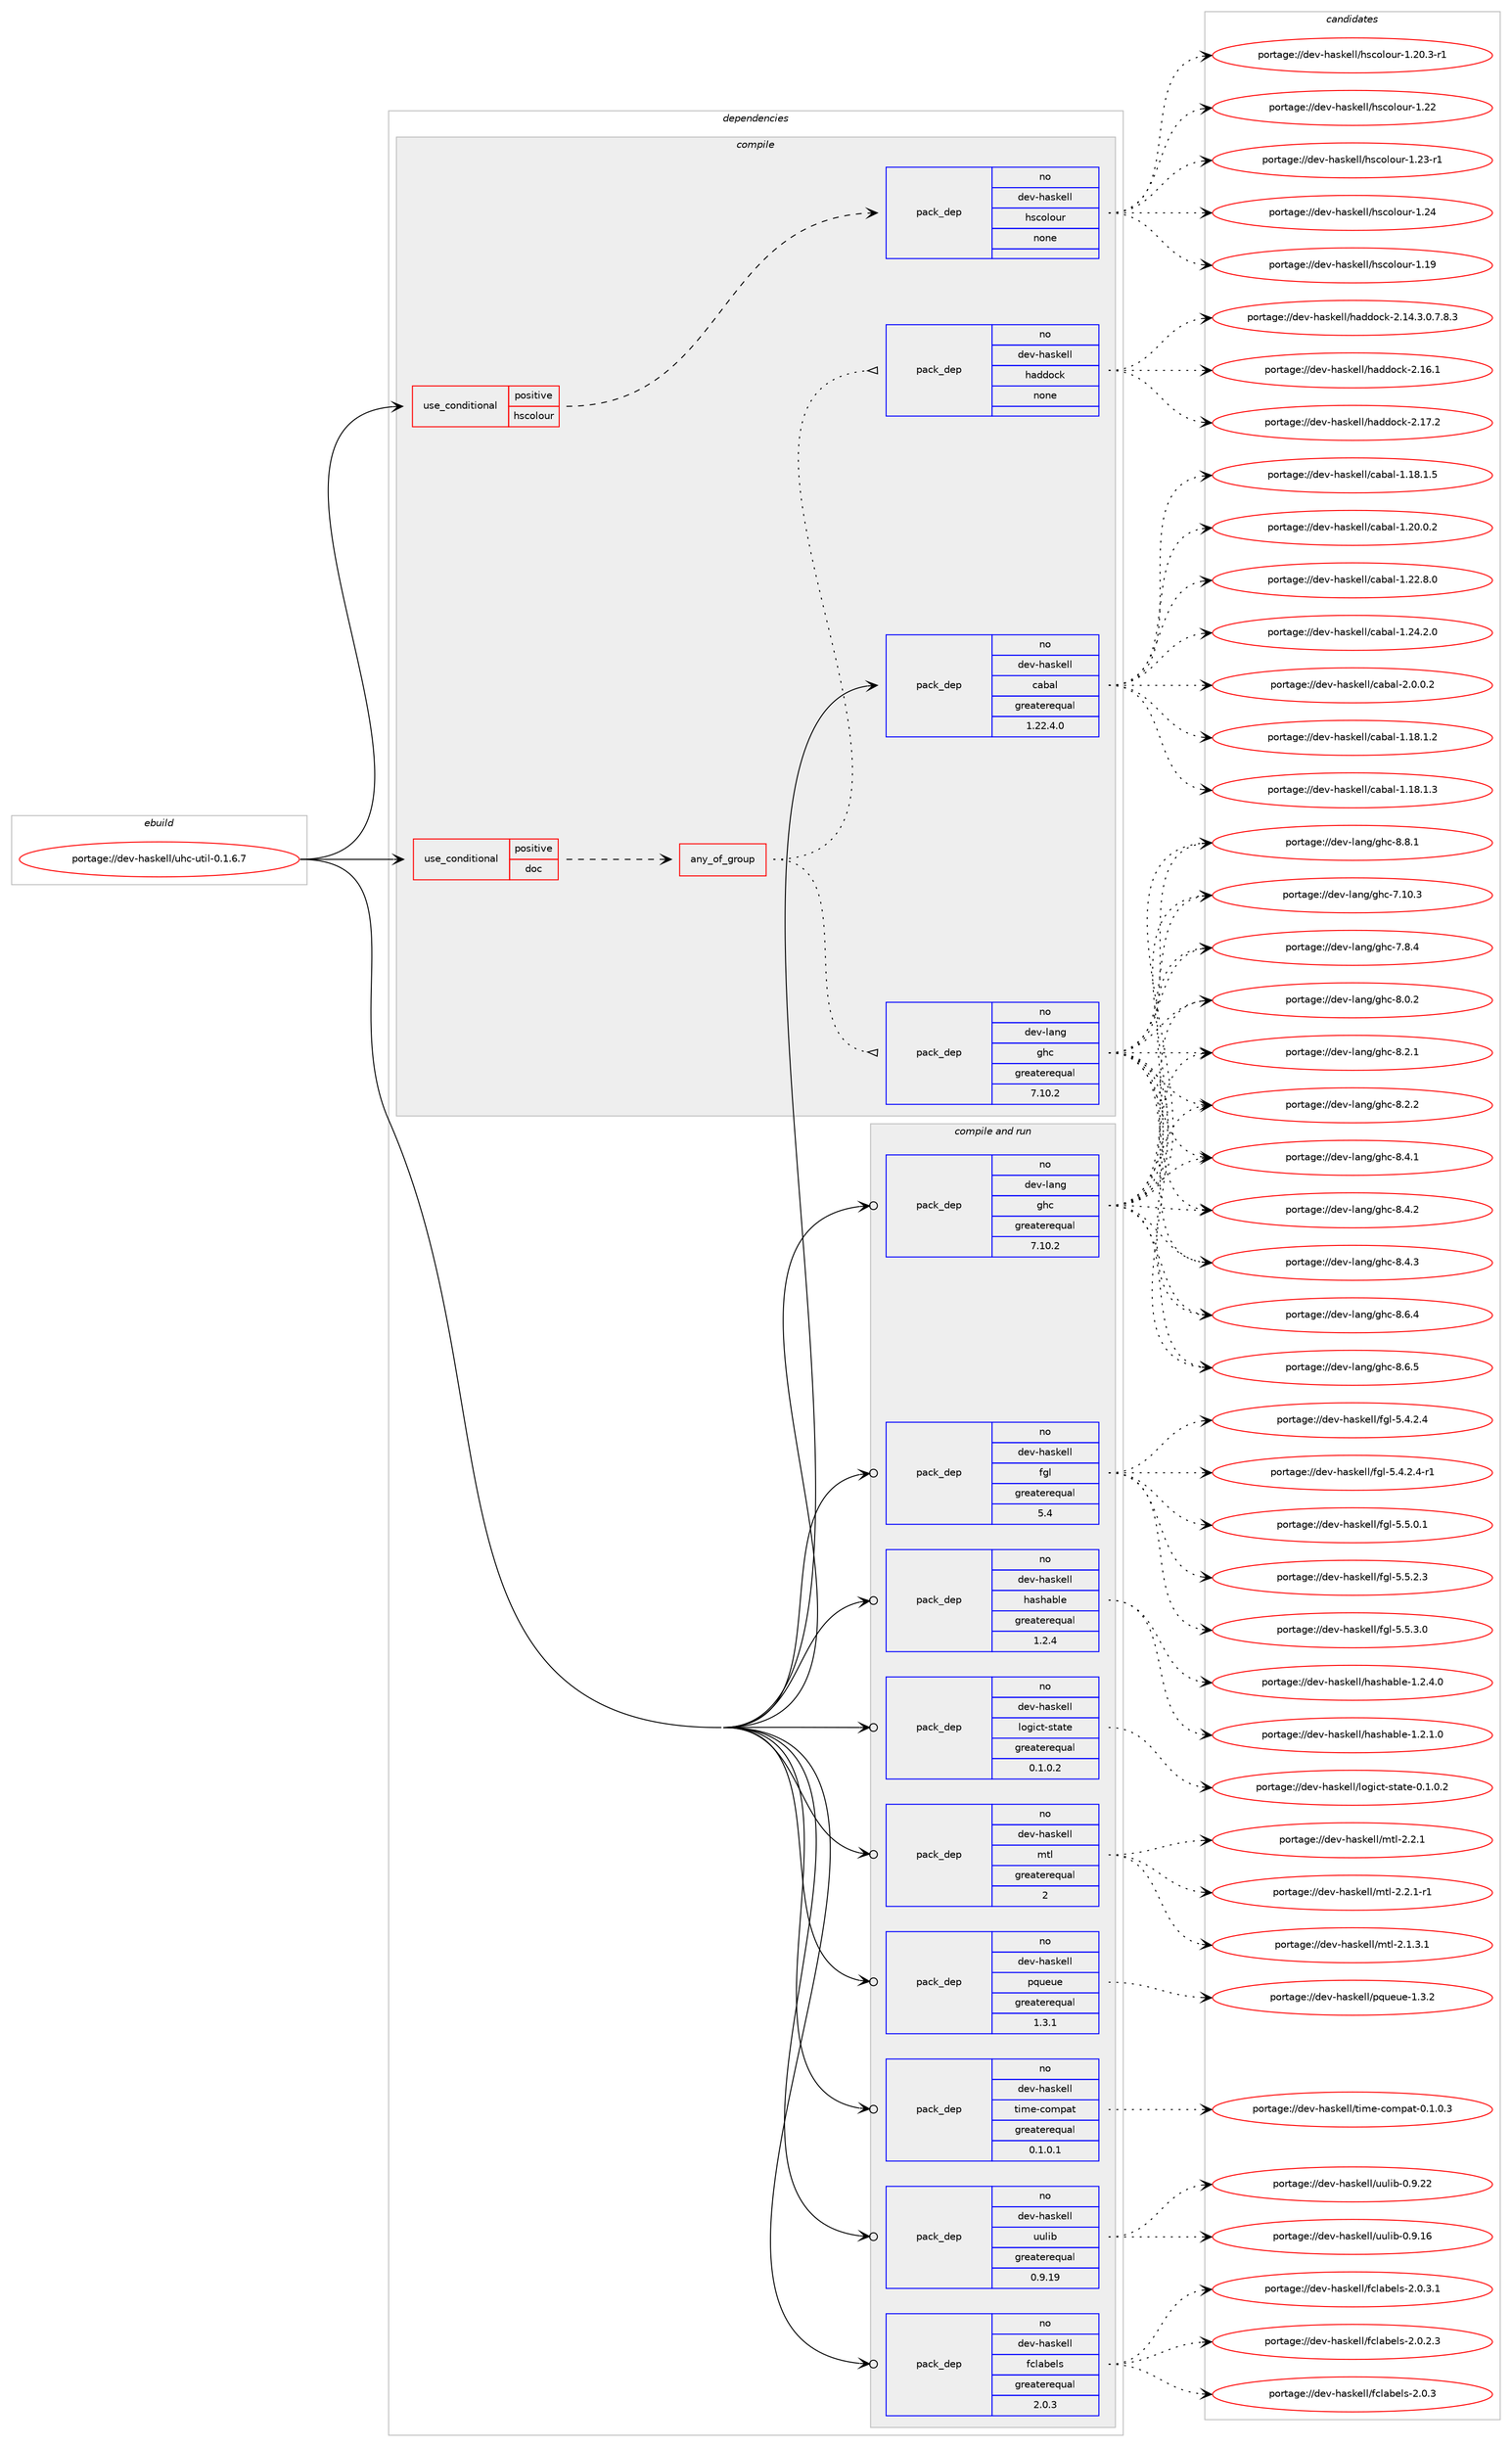 digraph prolog {

# *************
# Graph options
# *************

newrank=true;
concentrate=true;
compound=true;
graph [rankdir=LR,fontname=Helvetica,fontsize=10,ranksep=1.5];#, ranksep=2.5, nodesep=0.2];
edge  [arrowhead=vee];
node  [fontname=Helvetica,fontsize=10];

# **********
# The ebuild
# **********

subgraph cluster_leftcol {
color=gray;
rank=same;
label=<<i>ebuild</i>>;
id [label="portage://dev-haskell/uhc-util-0.1.6.7", color=red, width=4, href="../dev-haskell/uhc-util-0.1.6.7.svg"];
}

# ****************
# The dependencies
# ****************

subgraph cluster_midcol {
color=gray;
label=<<i>dependencies</i>>;
subgraph cluster_compile {
fillcolor="#eeeeee";
style=filled;
label=<<i>compile</i>>;
subgraph cond17429 {
dependency81788 [label=<<TABLE BORDER="0" CELLBORDER="1" CELLSPACING="0" CELLPADDING="4"><TR><TD ROWSPAN="3" CELLPADDING="10">use_conditional</TD></TR><TR><TD>positive</TD></TR><TR><TD>doc</TD></TR></TABLE>>, shape=none, color=red];
subgraph any2480 {
dependency81789 [label=<<TABLE BORDER="0" CELLBORDER="1" CELLSPACING="0" CELLPADDING="4"><TR><TD CELLPADDING="10">any_of_group</TD></TR></TABLE>>, shape=none, color=red];subgraph pack61822 {
dependency81790 [label=<<TABLE BORDER="0" CELLBORDER="1" CELLSPACING="0" CELLPADDING="4" WIDTH="220"><TR><TD ROWSPAN="6" CELLPADDING="30">pack_dep</TD></TR><TR><TD WIDTH="110">no</TD></TR><TR><TD>dev-haskell</TD></TR><TR><TD>haddock</TD></TR><TR><TD>none</TD></TR><TR><TD></TD></TR></TABLE>>, shape=none, color=blue];
}
dependency81789:e -> dependency81790:w [weight=20,style="dotted",arrowhead="oinv"];
subgraph pack61823 {
dependency81791 [label=<<TABLE BORDER="0" CELLBORDER="1" CELLSPACING="0" CELLPADDING="4" WIDTH="220"><TR><TD ROWSPAN="6" CELLPADDING="30">pack_dep</TD></TR><TR><TD WIDTH="110">no</TD></TR><TR><TD>dev-lang</TD></TR><TR><TD>ghc</TD></TR><TR><TD>greaterequal</TD></TR><TR><TD>7.10.2</TD></TR></TABLE>>, shape=none, color=blue];
}
dependency81789:e -> dependency81791:w [weight=20,style="dotted",arrowhead="oinv"];
}
dependency81788:e -> dependency81789:w [weight=20,style="dashed",arrowhead="vee"];
}
id:e -> dependency81788:w [weight=20,style="solid",arrowhead="vee"];
subgraph cond17430 {
dependency81792 [label=<<TABLE BORDER="0" CELLBORDER="1" CELLSPACING="0" CELLPADDING="4"><TR><TD ROWSPAN="3" CELLPADDING="10">use_conditional</TD></TR><TR><TD>positive</TD></TR><TR><TD>hscolour</TD></TR></TABLE>>, shape=none, color=red];
subgraph pack61824 {
dependency81793 [label=<<TABLE BORDER="0" CELLBORDER="1" CELLSPACING="0" CELLPADDING="4" WIDTH="220"><TR><TD ROWSPAN="6" CELLPADDING="30">pack_dep</TD></TR><TR><TD WIDTH="110">no</TD></TR><TR><TD>dev-haskell</TD></TR><TR><TD>hscolour</TD></TR><TR><TD>none</TD></TR><TR><TD></TD></TR></TABLE>>, shape=none, color=blue];
}
dependency81792:e -> dependency81793:w [weight=20,style="dashed",arrowhead="vee"];
}
id:e -> dependency81792:w [weight=20,style="solid",arrowhead="vee"];
subgraph pack61825 {
dependency81794 [label=<<TABLE BORDER="0" CELLBORDER="1" CELLSPACING="0" CELLPADDING="4" WIDTH="220"><TR><TD ROWSPAN="6" CELLPADDING="30">pack_dep</TD></TR><TR><TD WIDTH="110">no</TD></TR><TR><TD>dev-haskell</TD></TR><TR><TD>cabal</TD></TR><TR><TD>greaterequal</TD></TR><TR><TD>1.22.4.0</TD></TR></TABLE>>, shape=none, color=blue];
}
id:e -> dependency81794:w [weight=20,style="solid",arrowhead="vee"];
}
subgraph cluster_compileandrun {
fillcolor="#eeeeee";
style=filled;
label=<<i>compile and run</i>>;
subgraph pack61826 {
dependency81795 [label=<<TABLE BORDER="0" CELLBORDER="1" CELLSPACING="0" CELLPADDING="4" WIDTH="220"><TR><TD ROWSPAN="6" CELLPADDING="30">pack_dep</TD></TR><TR><TD WIDTH="110">no</TD></TR><TR><TD>dev-haskell</TD></TR><TR><TD>fclabels</TD></TR><TR><TD>greaterequal</TD></TR><TR><TD>2.0.3</TD></TR></TABLE>>, shape=none, color=blue];
}
id:e -> dependency81795:w [weight=20,style="solid",arrowhead="odotvee"];
subgraph pack61827 {
dependency81796 [label=<<TABLE BORDER="0" CELLBORDER="1" CELLSPACING="0" CELLPADDING="4" WIDTH="220"><TR><TD ROWSPAN="6" CELLPADDING="30">pack_dep</TD></TR><TR><TD WIDTH="110">no</TD></TR><TR><TD>dev-haskell</TD></TR><TR><TD>fgl</TD></TR><TR><TD>greaterequal</TD></TR><TR><TD>5.4</TD></TR></TABLE>>, shape=none, color=blue];
}
id:e -> dependency81796:w [weight=20,style="solid",arrowhead="odotvee"];
subgraph pack61828 {
dependency81797 [label=<<TABLE BORDER="0" CELLBORDER="1" CELLSPACING="0" CELLPADDING="4" WIDTH="220"><TR><TD ROWSPAN="6" CELLPADDING="30">pack_dep</TD></TR><TR><TD WIDTH="110">no</TD></TR><TR><TD>dev-haskell</TD></TR><TR><TD>hashable</TD></TR><TR><TD>greaterequal</TD></TR><TR><TD>1.2.4</TD></TR></TABLE>>, shape=none, color=blue];
}
id:e -> dependency81797:w [weight=20,style="solid",arrowhead="odotvee"];
subgraph pack61829 {
dependency81798 [label=<<TABLE BORDER="0" CELLBORDER="1" CELLSPACING="0" CELLPADDING="4" WIDTH="220"><TR><TD ROWSPAN="6" CELLPADDING="30">pack_dep</TD></TR><TR><TD WIDTH="110">no</TD></TR><TR><TD>dev-haskell</TD></TR><TR><TD>logict-state</TD></TR><TR><TD>greaterequal</TD></TR><TR><TD>0.1.0.2</TD></TR></TABLE>>, shape=none, color=blue];
}
id:e -> dependency81798:w [weight=20,style="solid",arrowhead="odotvee"];
subgraph pack61830 {
dependency81799 [label=<<TABLE BORDER="0" CELLBORDER="1" CELLSPACING="0" CELLPADDING="4" WIDTH="220"><TR><TD ROWSPAN="6" CELLPADDING="30">pack_dep</TD></TR><TR><TD WIDTH="110">no</TD></TR><TR><TD>dev-haskell</TD></TR><TR><TD>mtl</TD></TR><TR><TD>greaterequal</TD></TR><TR><TD>2</TD></TR></TABLE>>, shape=none, color=blue];
}
id:e -> dependency81799:w [weight=20,style="solid",arrowhead="odotvee"];
subgraph pack61831 {
dependency81800 [label=<<TABLE BORDER="0" CELLBORDER="1" CELLSPACING="0" CELLPADDING="4" WIDTH="220"><TR><TD ROWSPAN="6" CELLPADDING="30">pack_dep</TD></TR><TR><TD WIDTH="110">no</TD></TR><TR><TD>dev-haskell</TD></TR><TR><TD>pqueue</TD></TR><TR><TD>greaterequal</TD></TR><TR><TD>1.3.1</TD></TR></TABLE>>, shape=none, color=blue];
}
id:e -> dependency81800:w [weight=20,style="solid",arrowhead="odotvee"];
subgraph pack61832 {
dependency81801 [label=<<TABLE BORDER="0" CELLBORDER="1" CELLSPACING="0" CELLPADDING="4" WIDTH="220"><TR><TD ROWSPAN="6" CELLPADDING="30">pack_dep</TD></TR><TR><TD WIDTH="110">no</TD></TR><TR><TD>dev-haskell</TD></TR><TR><TD>time-compat</TD></TR><TR><TD>greaterequal</TD></TR><TR><TD>0.1.0.1</TD></TR></TABLE>>, shape=none, color=blue];
}
id:e -> dependency81801:w [weight=20,style="solid",arrowhead="odotvee"];
subgraph pack61833 {
dependency81802 [label=<<TABLE BORDER="0" CELLBORDER="1" CELLSPACING="0" CELLPADDING="4" WIDTH="220"><TR><TD ROWSPAN="6" CELLPADDING="30">pack_dep</TD></TR><TR><TD WIDTH="110">no</TD></TR><TR><TD>dev-haskell</TD></TR><TR><TD>uulib</TD></TR><TR><TD>greaterequal</TD></TR><TR><TD>0.9.19</TD></TR></TABLE>>, shape=none, color=blue];
}
id:e -> dependency81802:w [weight=20,style="solid",arrowhead="odotvee"];
subgraph pack61834 {
dependency81803 [label=<<TABLE BORDER="0" CELLBORDER="1" CELLSPACING="0" CELLPADDING="4" WIDTH="220"><TR><TD ROWSPAN="6" CELLPADDING="30">pack_dep</TD></TR><TR><TD WIDTH="110">no</TD></TR><TR><TD>dev-lang</TD></TR><TR><TD>ghc</TD></TR><TR><TD>greaterequal</TD></TR><TR><TD>7.10.2</TD></TR></TABLE>>, shape=none, color=blue];
}
id:e -> dependency81803:w [weight=20,style="solid",arrowhead="odotvee"];
}
subgraph cluster_run {
fillcolor="#eeeeee";
style=filled;
label=<<i>run</i>>;
}
}

# **************
# The candidates
# **************

subgraph cluster_choices {
rank=same;
color=gray;
label=<<i>candidates</i>>;

subgraph choice61822 {
color=black;
nodesep=1;
choiceportage1001011184510497115107101108108471049710010011199107455046495246514648465546564651 [label="portage://dev-haskell/haddock-2.14.3.0.7.8.3", color=red, width=4,href="../dev-haskell/haddock-2.14.3.0.7.8.3.svg"];
choiceportage100101118451049711510710110810847104971001001119910745504649544649 [label="portage://dev-haskell/haddock-2.16.1", color=red, width=4,href="../dev-haskell/haddock-2.16.1.svg"];
choiceportage100101118451049711510710110810847104971001001119910745504649554650 [label="portage://dev-haskell/haddock-2.17.2", color=red, width=4,href="../dev-haskell/haddock-2.17.2.svg"];
dependency81790:e -> choiceportage1001011184510497115107101108108471049710010011199107455046495246514648465546564651:w [style=dotted,weight="100"];
dependency81790:e -> choiceportage100101118451049711510710110810847104971001001119910745504649544649:w [style=dotted,weight="100"];
dependency81790:e -> choiceportage100101118451049711510710110810847104971001001119910745504649554650:w [style=dotted,weight="100"];
}
subgraph choice61823 {
color=black;
nodesep=1;
choiceportage1001011184510897110103471031049945554649484651 [label="portage://dev-lang/ghc-7.10.3", color=red, width=4,href="../dev-lang/ghc-7.10.3.svg"];
choiceportage10010111845108971101034710310499455546564652 [label="portage://dev-lang/ghc-7.8.4", color=red, width=4,href="../dev-lang/ghc-7.8.4.svg"];
choiceportage10010111845108971101034710310499455646484650 [label="portage://dev-lang/ghc-8.0.2", color=red, width=4,href="../dev-lang/ghc-8.0.2.svg"];
choiceportage10010111845108971101034710310499455646504649 [label="portage://dev-lang/ghc-8.2.1", color=red, width=4,href="../dev-lang/ghc-8.2.1.svg"];
choiceportage10010111845108971101034710310499455646504650 [label="portage://dev-lang/ghc-8.2.2", color=red, width=4,href="../dev-lang/ghc-8.2.2.svg"];
choiceportage10010111845108971101034710310499455646524649 [label="portage://dev-lang/ghc-8.4.1", color=red, width=4,href="../dev-lang/ghc-8.4.1.svg"];
choiceportage10010111845108971101034710310499455646524650 [label="portage://dev-lang/ghc-8.4.2", color=red, width=4,href="../dev-lang/ghc-8.4.2.svg"];
choiceportage10010111845108971101034710310499455646524651 [label="portage://dev-lang/ghc-8.4.3", color=red, width=4,href="../dev-lang/ghc-8.4.3.svg"];
choiceportage10010111845108971101034710310499455646544652 [label="portage://dev-lang/ghc-8.6.4", color=red, width=4,href="../dev-lang/ghc-8.6.4.svg"];
choiceportage10010111845108971101034710310499455646544653 [label="portage://dev-lang/ghc-8.6.5", color=red, width=4,href="../dev-lang/ghc-8.6.5.svg"];
choiceportage10010111845108971101034710310499455646564649 [label="portage://dev-lang/ghc-8.8.1", color=red, width=4,href="../dev-lang/ghc-8.8.1.svg"];
dependency81791:e -> choiceportage1001011184510897110103471031049945554649484651:w [style=dotted,weight="100"];
dependency81791:e -> choiceportage10010111845108971101034710310499455546564652:w [style=dotted,weight="100"];
dependency81791:e -> choiceportage10010111845108971101034710310499455646484650:w [style=dotted,weight="100"];
dependency81791:e -> choiceportage10010111845108971101034710310499455646504649:w [style=dotted,weight="100"];
dependency81791:e -> choiceportage10010111845108971101034710310499455646504650:w [style=dotted,weight="100"];
dependency81791:e -> choiceportage10010111845108971101034710310499455646524649:w [style=dotted,weight="100"];
dependency81791:e -> choiceportage10010111845108971101034710310499455646524650:w [style=dotted,weight="100"];
dependency81791:e -> choiceportage10010111845108971101034710310499455646524651:w [style=dotted,weight="100"];
dependency81791:e -> choiceportage10010111845108971101034710310499455646544652:w [style=dotted,weight="100"];
dependency81791:e -> choiceportage10010111845108971101034710310499455646544653:w [style=dotted,weight="100"];
dependency81791:e -> choiceportage10010111845108971101034710310499455646564649:w [style=dotted,weight="100"];
}
subgraph choice61824 {
color=black;
nodesep=1;
choiceportage100101118451049711510710110810847104115991111081111171144549464957 [label="portage://dev-haskell/hscolour-1.19", color=red, width=4,href="../dev-haskell/hscolour-1.19.svg"];
choiceportage10010111845104971151071011081084710411599111108111117114454946504846514511449 [label="portage://dev-haskell/hscolour-1.20.3-r1", color=red, width=4,href="../dev-haskell/hscolour-1.20.3-r1.svg"];
choiceportage100101118451049711510710110810847104115991111081111171144549465050 [label="portage://dev-haskell/hscolour-1.22", color=red, width=4,href="../dev-haskell/hscolour-1.22.svg"];
choiceportage1001011184510497115107101108108471041159911110811111711445494650514511449 [label="portage://dev-haskell/hscolour-1.23-r1", color=red, width=4,href="../dev-haskell/hscolour-1.23-r1.svg"];
choiceportage100101118451049711510710110810847104115991111081111171144549465052 [label="portage://dev-haskell/hscolour-1.24", color=red, width=4,href="../dev-haskell/hscolour-1.24.svg"];
dependency81793:e -> choiceportage100101118451049711510710110810847104115991111081111171144549464957:w [style=dotted,weight="100"];
dependency81793:e -> choiceportage10010111845104971151071011081084710411599111108111117114454946504846514511449:w [style=dotted,weight="100"];
dependency81793:e -> choiceportage100101118451049711510710110810847104115991111081111171144549465050:w [style=dotted,weight="100"];
dependency81793:e -> choiceportage1001011184510497115107101108108471041159911110811111711445494650514511449:w [style=dotted,weight="100"];
dependency81793:e -> choiceportage100101118451049711510710110810847104115991111081111171144549465052:w [style=dotted,weight="100"];
}
subgraph choice61825 {
color=black;
nodesep=1;
choiceportage10010111845104971151071011081084799979897108454946495646494650 [label="portage://dev-haskell/cabal-1.18.1.2", color=red, width=4,href="../dev-haskell/cabal-1.18.1.2.svg"];
choiceportage10010111845104971151071011081084799979897108454946495646494651 [label="portage://dev-haskell/cabal-1.18.1.3", color=red, width=4,href="../dev-haskell/cabal-1.18.1.3.svg"];
choiceportage10010111845104971151071011081084799979897108454946495646494653 [label="portage://dev-haskell/cabal-1.18.1.5", color=red, width=4,href="../dev-haskell/cabal-1.18.1.5.svg"];
choiceportage10010111845104971151071011081084799979897108454946504846484650 [label="portage://dev-haskell/cabal-1.20.0.2", color=red, width=4,href="../dev-haskell/cabal-1.20.0.2.svg"];
choiceportage10010111845104971151071011081084799979897108454946505046564648 [label="portage://dev-haskell/cabal-1.22.8.0", color=red, width=4,href="../dev-haskell/cabal-1.22.8.0.svg"];
choiceportage10010111845104971151071011081084799979897108454946505246504648 [label="portage://dev-haskell/cabal-1.24.2.0", color=red, width=4,href="../dev-haskell/cabal-1.24.2.0.svg"];
choiceportage100101118451049711510710110810847999798971084550464846484650 [label="portage://dev-haskell/cabal-2.0.0.2", color=red, width=4,href="../dev-haskell/cabal-2.0.0.2.svg"];
dependency81794:e -> choiceportage10010111845104971151071011081084799979897108454946495646494650:w [style=dotted,weight="100"];
dependency81794:e -> choiceportage10010111845104971151071011081084799979897108454946495646494651:w [style=dotted,weight="100"];
dependency81794:e -> choiceportage10010111845104971151071011081084799979897108454946495646494653:w [style=dotted,weight="100"];
dependency81794:e -> choiceportage10010111845104971151071011081084799979897108454946504846484650:w [style=dotted,weight="100"];
dependency81794:e -> choiceportage10010111845104971151071011081084799979897108454946505046564648:w [style=dotted,weight="100"];
dependency81794:e -> choiceportage10010111845104971151071011081084799979897108454946505246504648:w [style=dotted,weight="100"];
dependency81794:e -> choiceportage100101118451049711510710110810847999798971084550464846484650:w [style=dotted,weight="100"];
}
subgraph choice61826 {
color=black;
nodesep=1;
choiceportage1001011184510497115107101108108471029910897981011081154550464846504651 [label="portage://dev-haskell/fclabels-2.0.2.3", color=red, width=4,href="../dev-haskell/fclabels-2.0.2.3.svg"];
choiceportage100101118451049711510710110810847102991089798101108115455046484651 [label="portage://dev-haskell/fclabels-2.0.3", color=red, width=4,href="../dev-haskell/fclabels-2.0.3.svg"];
choiceportage1001011184510497115107101108108471029910897981011081154550464846514649 [label="portage://dev-haskell/fclabels-2.0.3.1", color=red, width=4,href="../dev-haskell/fclabels-2.0.3.1.svg"];
dependency81795:e -> choiceportage1001011184510497115107101108108471029910897981011081154550464846504651:w [style=dotted,weight="100"];
dependency81795:e -> choiceportage100101118451049711510710110810847102991089798101108115455046484651:w [style=dotted,weight="100"];
dependency81795:e -> choiceportage1001011184510497115107101108108471029910897981011081154550464846514649:w [style=dotted,weight="100"];
}
subgraph choice61827 {
color=black;
nodesep=1;
choiceportage1001011184510497115107101108108471021031084553465246504652 [label="portage://dev-haskell/fgl-5.4.2.4", color=red, width=4,href="../dev-haskell/fgl-5.4.2.4.svg"];
choiceportage10010111845104971151071011081084710210310845534652465046524511449 [label="portage://dev-haskell/fgl-5.4.2.4-r1", color=red, width=4,href="../dev-haskell/fgl-5.4.2.4-r1.svg"];
choiceportage1001011184510497115107101108108471021031084553465346484649 [label="portage://dev-haskell/fgl-5.5.0.1", color=red, width=4,href="../dev-haskell/fgl-5.5.0.1.svg"];
choiceportage1001011184510497115107101108108471021031084553465346504651 [label="portage://dev-haskell/fgl-5.5.2.3", color=red, width=4,href="../dev-haskell/fgl-5.5.2.3.svg"];
choiceportage1001011184510497115107101108108471021031084553465346514648 [label="portage://dev-haskell/fgl-5.5.3.0", color=red, width=4,href="../dev-haskell/fgl-5.5.3.0.svg"];
dependency81796:e -> choiceportage1001011184510497115107101108108471021031084553465246504652:w [style=dotted,weight="100"];
dependency81796:e -> choiceportage10010111845104971151071011081084710210310845534652465046524511449:w [style=dotted,weight="100"];
dependency81796:e -> choiceportage1001011184510497115107101108108471021031084553465346484649:w [style=dotted,weight="100"];
dependency81796:e -> choiceportage1001011184510497115107101108108471021031084553465346504651:w [style=dotted,weight="100"];
dependency81796:e -> choiceportage1001011184510497115107101108108471021031084553465346514648:w [style=dotted,weight="100"];
}
subgraph choice61828 {
color=black;
nodesep=1;
choiceportage1001011184510497115107101108108471049711510497981081014549465046494648 [label="portage://dev-haskell/hashable-1.2.1.0", color=red, width=4,href="../dev-haskell/hashable-1.2.1.0.svg"];
choiceportage1001011184510497115107101108108471049711510497981081014549465046524648 [label="portage://dev-haskell/hashable-1.2.4.0", color=red, width=4,href="../dev-haskell/hashable-1.2.4.0.svg"];
dependency81797:e -> choiceportage1001011184510497115107101108108471049711510497981081014549465046494648:w [style=dotted,weight="100"];
dependency81797:e -> choiceportage1001011184510497115107101108108471049711510497981081014549465046524648:w [style=dotted,weight="100"];
}
subgraph choice61829 {
color=black;
nodesep=1;
choiceportage1001011184510497115107101108108471081111031059911645115116971161014548464946484650 [label="portage://dev-haskell/logict-state-0.1.0.2", color=red, width=4,href="../dev-haskell/logict-state-0.1.0.2.svg"];
dependency81798:e -> choiceportage1001011184510497115107101108108471081111031059911645115116971161014548464946484650:w [style=dotted,weight="100"];
}
subgraph choice61830 {
color=black;
nodesep=1;
choiceportage1001011184510497115107101108108471091161084550464946514649 [label="portage://dev-haskell/mtl-2.1.3.1", color=red, width=4,href="../dev-haskell/mtl-2.1.3.1.svg"];
choiceportage100101118451049711510710110810847109116108455046504649 [label="portage://dev-haskell/mtl-2.2.1", color=red, width=4,href="../dev-haskell/mtl-2.2.1.svg"];
choiceportage1001011184510497115107101108108471091161084550465046494511449 [label="portage://dev-haskell/mtl-2.2.1-r1", color=red, width=4,href="../dev-haskell/mtl-2.2.1-r1.svg"];
dependency81799:e -> choiceportage1001011184510497115107101108108471091161084550464946514649:w [style=dotted,weight="100"];
dependency81799:e -> choiceportage100101118451049711510710110810847109116108455046504649:w [style=dotted,weight="100"];
dependency81799:e -> choiceportage1001011184510497115107101108108471091161084550465046494511449:w [style=dotted,weight="100"];
}
subgraph choice61831 {
color=black;
nodesep=1;
choiceportage100101118451049711510710110810847112113117101117101454946514650 [label="portage://dev-haskell/pqueue-1.3.2", color=red, width=4,href="../dev-haskell/pqueue-1.3.2.svg"];
dependency81800:e -> choiceportage100101118451049711510710110810847112113117101117101454946514650:w [style=dotted,weight="100"];
}
subgraph choice61832 {
color=black;
nodesep=1;
choiceportage1001011184510497115107101108108471161051091014599111109112971164548464946484651 [label="portage://dev-haskell/time-compat-0.1.0.3", color=red, width=4,href="../dev-haskell/time-compat-0.1.0.3.svg"];
dependency81801:e -> choiceportage1001011184510497115107101108108471161051091014599111109112971164548464946484651:w [style=dotted,weight="100"];
}
subgraph choice61833 {
color=black;
nodesep=1;
choiceportage1001011184510497115107101108108471171171081059845484657464954 [label="portage://dev-haskell/uulib-0.9.16", color=red, width=4,href="../dev-haskell/uulib-0.9.16.svg"];
choiceportage1001011184510497115107101108108471171171081059845484657465050 [label="portage://dev-haskell/uulib-0.9.22", color=red, width=4,href="../dev-haskell/uulib-0.9.22.svg"];
dependency81802:e -> choiceportage1001011184510497115107101108108471171171081059845484657464954:w [style=dotted,weight="100"];
dependency81802:e -> choiceportage1001011184510497115107101108108471171171081059845484657465050:w [style=dotted,weight="100"];
}
subgraph choice61834 {
color=black;
nodesep=1;
choiceportage1001011184510897110103471031049945554649484651 [label="portage://dev-lang/ghc-7.10.3", color=red, width=4,href="../dev-lang/ghc-7.10.3.svg"];
choiceportage10010111845108971101034710310499455546564652 [label="portage://dev-lang/ghc-7.8.4", color=red, width=4,href="../dev-lang/ghc-7.8.4.svg"];
choiceportage10010111845108971101034710310499455646484650 [label="portage://dev-lang/ghc-8.0.2", color=red, width=4,href="../dev-lang/ghc-8.0.2.svg"];
choiceportage10010111845108971101034710310499455646504649 [label="portage://dev-lang/ghc-8.2.1", color=red, width=4,href="../dev-lang/ghc-8.2.1.svg"];
choiceportage10010111845108971101034710310499455646504650 [label="portage://dev-lang/ghc-8.2.2", color=red, width=4,href="../dev-lang/ghc-8.2.2.svg"];
choiceportage10010111845108971101034710310499455646524649 [label="portage://dev-lang/ghc-8.4.1", color=red, width=4,href="../dev-lang/ghc-8.4.1.svg"];
choiceportage10010111845108971101034710310499455646524650 [label="portage://dev-lang/ghc-8.4.2", color=red, width=4,href="../dev-lang/ghc-8.4.2.svg"];
choiceportage10010111845108971101034710310499455646524651 [label="portage://dev-lang/ghc-8.4.3", color=red, width=4,href="../dev-lang/ghc-8.4.3.svg"];
choiceportage10010111845108971101034710310499455646544652 [label="portage://dev-lang/ghc-8.6.4", color=red, width=4,href="../dev-lang/ghc-8.6.4.svg"];
choiceportage10010111845108971101034710310499455646544653 [label="portage://dev-lang/ghc-8.6.5", color=red, width=4,href="../dev-lang/ghc-8.6.5.svg"];
choiceportage10010111845108971101034710310499455646564649 [label="portage://dev-lang/ghc-8.8.1", color=red, width=4,href="../dev-lang/ghc-8.8.1.svg"];
dependency81803:e -> choiceportage1001011184510897110103471031049945554649484651:w [style=dotted,weight="100"];
dependency81803:e -> choiceportage10010111845108971101034710310499455546564652:w [style=dotted,weight="100"];
dependency81803:e -> choiceportage10010111845108971101034710310499455646484650:w [style=dotted,weight="100"];
dependency81803:e -> choiceportage10010111845108971101034710310499455646504649:w [style=dotted,weight="100"];
dependency81803:e -> choiceportage10010111845108971101034710310499455646504650:w [style=dotted,weight="100"];
dependency81803:e -> choiceportage10010111845108971101034710310499455646524649:w [style=dotted,weight="100"];
dependency81803:e -> choiceportage10010111845108971101034710310499455646524650:w [style=dotted,weight="100"];
dependency81803:e -> choiceportage10010111845108971101034710310499455646524651:w [style=dotted,weight="100"];
dependency81803:e -> choiceportage10010111845108971101034710310499455646544652:w [style=dotted,weight="100"];
dependency81803:e -> choiceportage10010111845108971101034710310499455646544653:w [style=dotted,weight="100"];
dependency81803:e -> choiceportage10010111845108971101034710310499455646564649:w [style=dotted,weight="100"];
}
}

}
